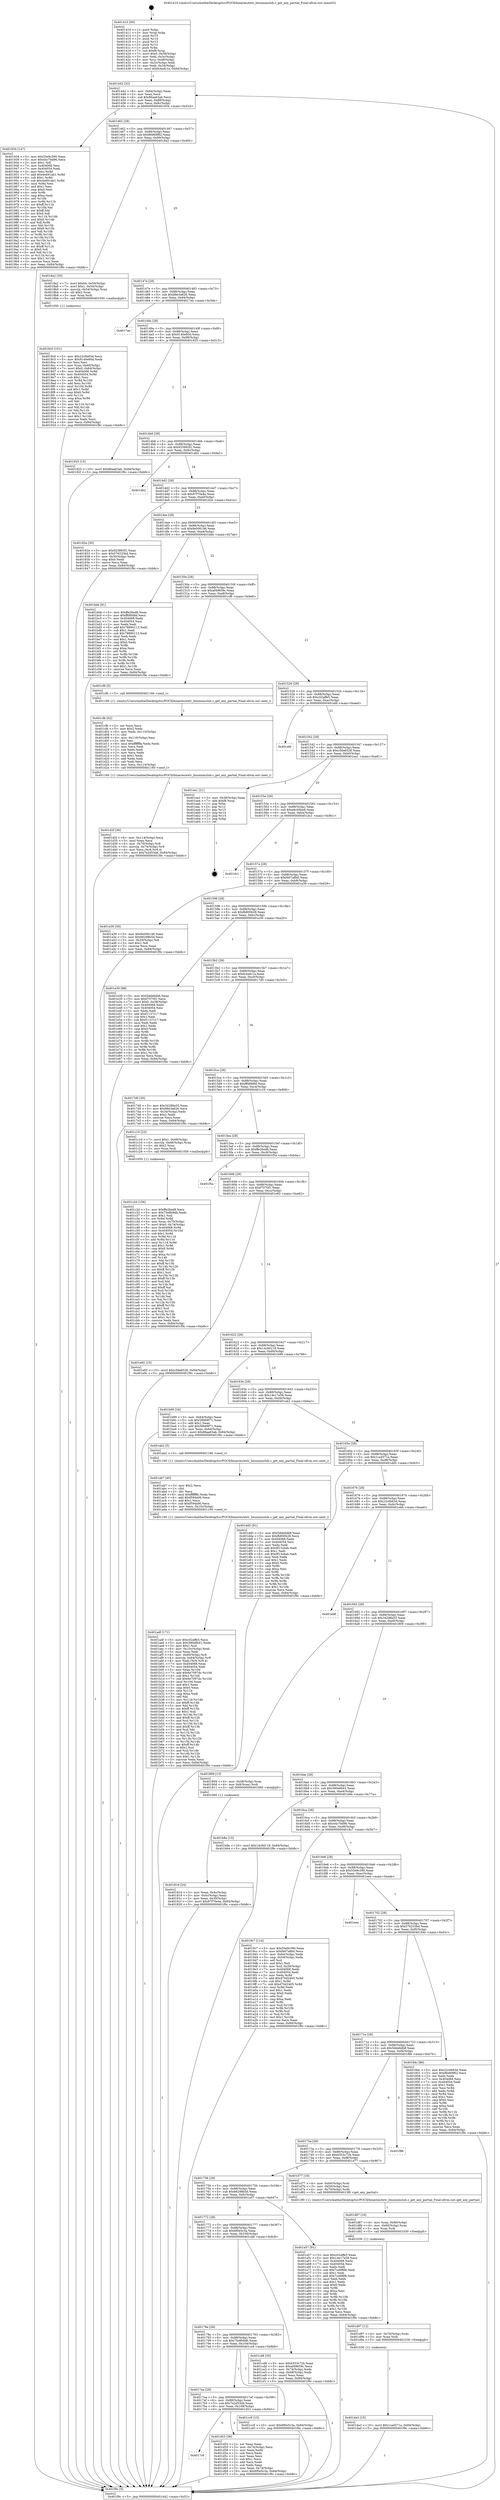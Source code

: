 digraph "0x401410" {
  label = "0x401410 (/mnt/c/Users/mathe/Desktop/tcc/POCII/binaries/extr_linuxmmslub.c_get_any_partial_Final-ollvm.out::main(0))"
  labelloc = "t"
  node[shape=record]

  Entry [label="",width=0.3,height=0.3,shape=circle,fillcolor=black,style=filled]
  "0x401442" [label="{
     0x401442 [32]\l
     | [instrs]\l
     &nbsp;&nbsp;0x401442 \<+6\>: mov -0x84(%rbp),%eax\l
     &nbsp;&nbsp;0x401448 \<+2\>: mov %eax,%ecx\l
     &nbsp;&nbsp;0x40144a \<+6\>: sub $0x86aa63ab,%ecx\l
     &nbsp;&nbsp;0x401450 \<+6\>: mov %eax,-0x88(%rbp)\l
     &nbsp;&nbsp;0x401456 \<+6\>: mov %ecx,-0x8c(%rbp)\l
     &nbsp;&nbsp;0x40145c \<+6\>: je 0000000000401934 \<main+0x524\>\l
  }"]
  "0x401934" [label="{
     0x401934 [147]\l
     | [instrs]\l
     &nbsp;&nbsp;0x401934 \<+5\>: mov $0x55e9c390,%eax\l
     &nbsp;&nbsp;0x401939 \<+5\>: mov $0x44c7bd96,%ecx\l
     &nbsp;&nbsp;0x40193e \<+2\>: mov $0x1,%dl\l
     &nbsp;&nbsp;0x401940 \<+7\>: mov 0x404068,%esi\l
     &nbsp;&nbsp;0x401947 \<+7\>: mov 0x404054,%edi\l
     &nbsp;&nbsp;0x40194e \<+3\>: mov %esi,%r8d\l
     &nbsp;&nbsp;0x401951 \<+7\>: add $0x4e691ab1,%r8d\l
     &nbsp;&nbsp;0x401958 \<+4\>: sub $0x1,%r8d\l
     &nbsp;&nbsp;0x40195c \<+7\>: sub $0x4e691ab1,%r8d\l
     &nbsp;&nbsp;0x401963 \<+4\>: imul %r8d,%esi\l
     &nbsp;&nbsp;0x401967 \<+3\>: and $0x1,%esi\l
     &nbsp;&nbsp;0x40196a \<+3\>: cmp $0x0,%esi\l
     &nbsp;&nbsp;0x40196d \<+4\>: sete %r9b\l
     &nbsp;&nbsp;0x401971 \<+3\>: cmp $0xa,%edi\l
     &nbsp;&nbsp;0x401974 \<+4\>: setl %r10b\l
     &nbsp;&nbsp;0x401978 \<+3\>: mov %r9b,%r11b\l
     &nbsp;&nbsp;0x40197b \<+4\>: xor $0xff,%r11b\l
     &nbsp;&nbsp;0x40197f \<+3\>: mov %r10b,%bl\l
     &nbsp;&nbsp;0x401982 \<+3\>: xor $0xff,%bl\l
     &nbsp;&nbsp;0x401985 \<+3\>: xor $0x0,%dl\l
     &nbsp;&nbsp;0x401988 \<+3\>: mov %r11b,%r14b\l
     &nbsp;&nbsp;0x40198b \<+4\>: and $0x0,%r14b\l
     &nbsp;&nbsp;0x40198f \<+3\>: and %dl,%r9b\l
     &nbsp;&nbsp;0x401992 \<+3\>: mov %bl,%r15b\l
     &nbsp;&nbsp;0x401995 \<+4\>: and $0x0,%r15b\l
     &nbsp;&nbsp;0x401999 \<+3\>: and %dl,%r10b\l
     &nbsp;&nbsp;0x40199c \<+3\>: or %r9b,%r14b\l
     &nbsp;&nbsp;0x40199f \<+3\>: or %r10b,%r15b\l
     &nbsp;&nbsp;0x4019a2 \<+3\>: xor %r15b,%r14b\l
     &nbsp;&nbsp;0x4019a5 \<+3\>: or %bl,%r11b\l
     &nbsp;&nbsp;0x4019a8 \<+4\>: xor $0xff,%r11b\l
     &nbsp;&nbsp;0x4019ac \<+3\>: or $0x0,%dl\l
     &nbsp;&nbsp;0x4019af \<+3\>: and %dl,%r11b\l
     &nbsp;&nbsp;0x4019b2 \<+3\>: or %r11b,%r14b\l
     &nbsp;&nbsp;0x4019b5 \<+4\>: test $0x1,%r14b\l
     &nbsp;&nbsp;0x4019b9 \<+3\>: cmovne %ecx,%eax\l
     &nbsp;&nbsp;0x4019bc \<+6\>: mov %eax,-0x84(%rbp)\l
     &nbsp;&nbsp;0x4019c2 \<+5\>: jmp 0000000000401f9c \<main+0xb8c\>\l
  }"]
  "0x401462" [label="{
     0x401462 [28]\l
     | [instrs]\l
     &nbsp;&nbsp;0x401462 \<+5\>: jmp 0000000000401467 \<main+0x57\>\l
     &nbsp;&nbsp;0x401467 \<+6\>: mov -0x88(%rbp),%eax\l
     &nbsp;&nbsp;0x40146d \<+5\>: sub $0x86d69f62,%eax\l
     &nbsp;&nbsp;0x401472 \<+6\>: mov %eax,-0x90(%rbp)\l
     &nbsp;&nbsp;0x401478 \<+6\>: je 00000000004018a2 \<main+0x492\>\l
  }"]
  Exit [label="",width=0.3,height=0.3,shape=circle,fillcolor=black,style=filled,peripheries=2]
  "0x4018a2" [label="{
     0x4018a2 [30]\l
     | [instrs]\l
     &nbsp;&nbsp;0x4018a2 \<+7\>: movl $0x64,-0x50(%rbp)\l
     &nbsp;&nbsp;0x4018a9 \<+7\>: movl $0x1,-0x54(%rbp)\l
     &nbsp;&nbsp;0x4018b0 \<+4\>: movslq -0x54(%rbp),%rax\l
     &nbsp;&nbsp;0x4018b4 \<+4\>: shl $0x2,%rax\l
     &nbsp;&nbsp;0x4018b8 \<+3\>: mov %rax,%rdi\l
     &nbsp;&nbsp;0x4018bb \<+5\>: call 0000000000401050 \<malloc@plt\>\l
     | [calls]\l
     &nbsp;&nbsp;0x401050 \{1\} (unknown)\l
  }"]
  "0x40147e" [label="{
     0x40147e [28]\l
     | [instrs]\l
     &nbsp;&nbsp;0x40147e \<+5\>: jmp 0000000000401483 \<main+0x73\>\l
     &nbsp;&nbsp;0x401483 \<+6\>: mov -0x88(%rbp),%eax\l
     &nbsp;&nbsp;0x401489 \<+5\>: sub $0x88e3a626,%eax\l
     &nbsp;&nbsp;0x40148e \<+6\>: mov %eax,-0x94(%rbp)\l
     &nbsp;&nbsp;0x401494 \<+6\>: je 00000000004017ee \<main+0x3de\>\l
  }"]
  "0x401da3" [label="{
     0x401da3 [15]\l
     | [instrs]\l
     &nbsp;&nbsp;0x401da3 \<+10\>: movl $0x1ca4571a,-0x84(%rbp)\l
     &nbsp;&nbsp;0x401dad \<+5\>: jmp 0000000000401f9c \<main+0xb8c\>\l
  }"]
  "0x4017ee" [label="{
     0x4017ee\l
  }", style=dashed]
  "0x40149a" [label="{
     0x40149a [28]\l
     | [instrs]\l
     &nbsp;&nbsp;0x40149a \<+5\>: jmp 000000000040149f \<main+0x8f\>\l
     &nbsp;&nbsp;0x40149f \<+6\>: mov -0x88(%rbp),%eax\l
     &nbsp;&nbsp;0x4014a5 \<+5\>: sub $0x9140e60d,%eax\l
     &nbsp;&nbsp;0x4014aa \<+6\>: mov %eax,-0x98(%rbp)\l
     &nbsp;&nbsp;0x4014b0 \<+6\>: je 0000000000401925 \<main+0x515\>\l
  }"]
  "0x401d97" [label="{
     0x401d97 [12]\l
     | [instrs]\l
     &nbsp;&nbsp;0x401d97 \<+4\>: mov -0x70(%rbp),%rax\l
     &nbsp;&nbsp;0x401d9b \<+3\>: mov %rax,%rdi\l
     &nbsp;&nbsp;0x401d9e \<+5\>: call 0000000000401030 \<free@plt\>\l
     | [calls]\l
     &nbsp;&nbsp;0x401030 \{1\} (unknown)\l
  }"]
  "0x401925" [label="{
     0x401925 [15]\l
     | [instrs]\l
     &nbsp;&nbsp;0x401925 \<+10\>: movl $0x86aa63ab,-0x84(%rbp)\l
     &nbsp;&nbsp;0x40192f \<+5\>: jmp 0000000000401f9c \<main+0xb8c\>\l
  }"]
  "0x4014b6" [label="{
     0x4014b6 [28]\l
     | [instrs]\l
     &nbsp;&nbsp;0x4014b6 \<+5\>: jmp 00000000004014bb \<main+0xab\>\l
     &nbsp;&nbsp;0x4014bb \<+6\>: mov -0x88(%rbp),%eax\l
     &nbsp;&nbsp;0x4014c1 \<+5\>: sub $0x925893f1,%eax\l
     &nbsp;&nbsp;0x4014c6 \<+6\>: mov %eax,-0x9c(%rbp)\l
     &nbsp;&nbsp;0x4014cc \<+6\>: je 0000000000401db2 \<main+0x9a2\>\l
  }"]
  "0x401d87" [label="{
     0x401d87 [16]\l
     | [instrs]\l
     &nbsp;&nbsp;0x401d87 \<+4\>: mov %rax,-0x80(%rbp)\l
     &nbsp;&nbsp;0x401d8b \<+4\>: mov -0x60(%rbp),%rax\l
     &nbsp;&nbsp;0x401d8f \<+3\>: mov %rax,%rdi\l
     &nbsp;&nbsp;0x401d92 \<+5\>: call 0000000000401030 \<free@plt\>\l
     | [calls]\l
     &nbsp;&nbsp;0x401030 \{1\} (unknown)\l
  }"]
  "0x401db2" [label="{
     0x401db2\l
  }", style=dashed]
  "0x4014d2" [label="{
     0x4014d2 [28]\l
     | [instrs]\l
     &nbsp;&nbsp;0x4014d2 \<+5\>: jmp 00000000004014d7 \<main+0xc7\>\l
     &nbsp;&nbsp;0x4014d7 \<+6\>: mov -0x88(%rbp),%eax\l
     &nbsp;&nbsp;0x4014dd \<+5\>: sub $0x97f70e4a,%eax\l
     &nbsp;&nbsp;0x4014e2 \<+6\>: mov %eax,-0xa0(%rbp)\l
     &nbsp;&nbsp;0x4014e8 \<+6\>: je 000000000040182e \<main+0x41e\>\l
  }"]
  "0x4017c6" [label="{
     0x4017c6\l
  }", style=dashed]
  "0x40182e" [label="{
     0x40182e [30]\l
     | [instrs]\l
     &nbsp;&nbsp;0x40182e \<+5\>: mov $0x925893f1,%eax\l
     &nbsp;&nbsp;0x401833 \<+5\>: mov $0x576233bd,%ecx\l
     &nbsp;&nbsp;0x401838 \<+3\>: mov -0x30(%rbp),%edx\l
     &nbsp;&nbsp;0x40183b \<+3\>: cmp $0x0,%edx\l
     &nbsp;&nbsp;0x40183e \<+3\>: cmove %ecx,%eax\l
     &nbsp;&nbsp;0x401841 \<+6\>: mov %eax,-0x84(%rbp)\l
     &nbsp;&nbsp;0x401847 \<+5\>: jmp 0000000000401f9c \<main+0xb8c\>\l
  }"]
  "0x4014ee" [label="{
     0x4014ee [28]\l
     | [instrs]\l
     &nbsp;&nbsp;0x4014ee \<+5\>: jmp 00000000004014f3 \<main+0xe3\>\l
     &nbsp;&nbsp;0x4014f3 \<+6\>: mov -0x88(%rbp),%eax\l
     &nbsp;&nbsp;0x4014f9 \<+5\>: sub $0x9e006146,%eax\l
     &nbsp;&nbsp;0x4014fe \<+6\>: mov %eax,-0xa4(%rbp)\l
     &nbsp;&nbsp;0x401504 \<+6\>: je 0000000000401bbb \<main+0x7ab\>\l
  }"]
  "0x401d53" [label="{
     0x401d53 [36]\l
     | [instrs]\l
     &nbsp;&nbsp;0x401d53 \<+2\>: xor %eax,%eax\l
     &nbsp;&nbsp;0x401d55 \<+3\>: mov -0x74(%rbp),%ecx\l
     &nbsp;&nbsp;0x401d58 \<+2\>: mov %eax,%edx\l
     &nbsp;&nbsp;0x401d5a \<+2\>: sub %ecx,%edx\l
     &nbsp;&nbsp;0x401d5c \<+2\>: mov %eax,%ecx\l
     &nbsp;&nbsp;0x401d5e \<+3\>: sub $0x1,%ecx\l
     &nbsp;&nbsp;0x401d61 \<+2\>: add %ecx,%edx\l
     &nbsp;&nbsp;0x401d63 \<+2\>: sub %edx,%eax\l
     &nbsp;&nbsp;0x401d65 \<+3\>: mov %eax,-0x74(%rbp)\l
     &nbsp;&nbsp;0x401d68 \<+10\>: movl $0x6f0e5c3a,-0x84(%rbp)\l
     &nbsp;&nbsp;0x401d72 \<+5\>: jmp 0000000000401f9c \<main+0xb8c\>\l
  }"]
  "0x401bbb" [label="{
     0x401bbb [91]\l
     | [instrs]\l
     &nbsp;&nbsp;0x401bbb \<+5\>: mov $0xffe26ed8,%eax\l
     &nbsp;&nbsp;0x401bc0 \<+5\>: mov $0xff06fd8d,%ecx\l
     &nbsp;&nbsp;0x401bc5 \<+7\>: mov 0x404068,%edx\l
     &nbsp;&nbsp;0x401bcc \<+7\>: mov 0x404054,%esi\l
     &nbsp;&nbsp;0x401bd3 \<+2\>: mov %edx,%edi\l
     &nbsp;&nbsp;0x401bd5 \<+6\>: add $0x78890113,%edi\l
     &nbsp;&nbsp;0x401bdb \<+3\>: sub $0x1,%edi\l
     &nbsp;&nbsp;0x401bde \<+6\>: sub $0x78890113,%edi\l
     &nbsp;&nbsp;0x401be4 \<+3\>: imul %edi,%edx\l
     &nbsp;&nbsp;0x401be7 \<+3\>: and $0x1,%edx\l
     &nbsp;&nbsp;0x401bea \<+3\>: cmp $0x0,%edx\l
     &nbsp;&nbsp;0x401bed \<+4\>: sete %r8b\l
     &nbsp;&nbsp;0x401bf1 \<+3\>: cmp $0xa,%esi\l
     &nbsp;&nbsp;0x401bf4 \<+4\>: setl %r9b\l
     &nbsp;&nbsp;0x401bf8 \<+3\>: mov %r8b,%r10b\l
     &nbsp;&nbsp;0x401bfb \<+3\>: and %r9b,%r10b\l
     &nbsp;&nbsp;0x401bfe \<+3\>: xor %r9b,%r8b\l
     &nbsp;&nbsp;0x401c01 \<+3\>: or %r8b,%r10b\l
     &nbsp;&nbsp;0x401c04 \<+4\>: test $0x1,%r10b\l
     &nbsp;&nbsp;0x401c08 \<+3\>: cmovne %ecx,%eax\l
     &nbsp;&nbsp;0x401c0b \<+6\>: mov %eax,-0x84(%rbp)\l
     &nbsp;&nbsp;0x401c11 \<+5\>: jmp 0000000000401f9c \<main+0xb8c\>\l
  }"]
  "0x40150a" [label="{
     0x40150a [28]\l
     | [instrs]\l
     &nbsp;&nbsp;0x40150a \<+5\>: jmp 000000000040150f \<main+0xff\>\l
     &nbsp;&nbsp;0x40150f \<+6\>: mov -0x88(%rbp),%eax\l
     &nbsp;&nbsp;0x401515 \<+5\>: sub $0xaf49659c,%eax\l
     &nbsp;&nbsp;0x40151a \<+6\>: mov %eax,-0xa8(%rbp)\l
     &nbsp;&nbsp;0x401520 \<+6\>: je 0000000000401cf6 \<main+0x8e6\>\l
  }"]
  "0x401d2f" [label="{
     0x401d2f [36]\l
     | [instrs]\l
     &nbsp;&nbsp;0x401d2f \<+6\>: mov -0x114(%rbp),%ecx\l
     &nbsp;&nbsp;0x401d35 \<+3\>: imul %eax,%ecx\l
     &nbsp;&nbsp;0x401d38 \<+4\>: mov -0x70(%rbp),%r8\l
     &nbsp;&nbsp;0x401d3c \<+4\>: movslq -0x74(%rbp),%r9\l
     &nbsp;&nbsp;0x401d40 \<+4\>: mov %ecx,(%r8,%r9,4)\l
     &nbsp;&nbsp;0x401d44 \<+10\>: movl $0x7e2d53dd,-0x84(%rbp)\l
     &nbsp;&nbsp;0x401d4e \<+5\>: jmp 0000000000401f9c \<main+0xb8c\>\l
  }"]
  "0x401cf6" [label="{
     0x401cf6 [5]\l
     | [instrs]\l
     &nbsp;&nbsp;0x401cf6 \<+5\>: call 0000000000401160 \<next_i\>\l
     | [calls]\l
     &nbsp;&nbsp;0x401160 \{1\} (/mnt/c/Users/mathe/Desktop/tcc/POCII/binaries/extr_linuxmmslub.c_get_any_partial_Final-ollvm.out::next_i)\l
  }"]
  "0x401526" [label="{
     0x401526 [28]\l
     | [instrs]\l
     &nbsp;&nbsp;0x401526 \<+5\>: jmp 000000000040152b \<main+0x11b\>\l
     &nbsp;&nbsp;0x40152b \<+6\>: mov -0x88(%rbp),%eax\l
     &nbsp;&nbsp;0x401531 \<+5\>: sub $0xc02affe5,%eax\l
     &nbsp;&nbsp;0x401536 \<+6\>: mov %eax,-0xac(%rbp)\l
     &nbsp;&nbsp;0x40153c \<+6\>: je 0000000000401efd \<main+0xaed\>\l
  }"]
  "0x401cfb" [label="{
     0x401cfb [52]\l
     | [instrs]\l
     &nbsp;&nbsp;0x401cfb \<+2\>: xor %ecx,%ecx\l
     &nbsp;&nbsp;0x401cfd \<+5\>: mov $0x2,%edx\l
     &nbsp;&nbsp;0x401d02 \<+6\>: mov %edx,-0x110(%rbp)\l
     &nbsp;&nbsp;0x401d08 \<+1\>: cltd\l
     &nbsp;&nbsp;0x401d09 \<+6\>: mov -0x110(%rbp),%esi\l
     &nbsp;&nbsp;0x401d0f \<+2\>: idiv %esi\l
     &nbsp;&nbsp;0x401d11 \<+6\>: imul $0xfffffffe,%edx,%edx\l
     &nbsp;&nbsp;0x401d17 \<+2\>: mov %ecx,%edi\l
     &nbsp;&nbsp;0x401d19 \<+2\>: sub %edx,%edi\l
     &nbsp;&nbsp;0x401d1b \<+2\>: mov %ecx,%edx\l
     &nbsp;&nbsp;0x401d1d \<+3\>: sub $0x1,%edx\l
     &nbsp;&nbsp;0x401d20 \<+2\>: add %edx,%edi\l
     &nbsp;&nbsp;0x401d22 \<+2\>: sub %edi,%ecx\l
     &nbsp;&nbsp;0x401d24 \<+6\>: mov %ecx,-0x114(%rbp)\l
     &nbsp;&nbsp;0x401d2a \<+5\>: call 0000000000401160 \<next_i\>\l
     | [calls]\l
     &nbsp;&nbsp;0x401160 \{1\} (/mnt/c/Users/mathe/Desktop/tcc/POCII/binaries/extr_linuxmmslub.c_get_any_partial_Final-ollvm.out::next_i)\l
  }"]
  "0x401efd" [label="{
     0x401efd\l
  }", style=dashed]
  "0x401542" [label="{
     0x401542 [28]\l
     | [instrs]\l
     &nbsp;&nbsp;0x401542 \<+5\>: jmp 0000000000401547 \<main+0x137\>\l
     &nbsp;&nbsp;0x401547 \<+6\>: mov -0x88(%rbp),%eax\l
     &nbsp;&nbsp;0x40154d \<+5\>: sub $0xc58a6528,%eax\l
     &nbsp;&nbsp;0x401552 \<+6\>: mov %eax,-0xb0(%rbp)\l
     &nbsp;&nbsp;0x401558 \<+6\>: je 0000000000401ea1 \<main+0xa91\>\l
  }"]
  "0x4017aa" [label="{
     0x4017aa [28]\l
     | [instrs]\l
     &nbsp;&nbsp;0x4017aa \<+5\>: jmp 00000000004017af \<main+0x39f\>\l
     &nbsp;&nbsp;0x4017af \<+6\>: mov -0x88(%rbp),%eax\l
     &nbsp;&nbsp;0x4017b5 \<+5\>: sub $0x7e2d53dd,%eax\l
     &nbsp;&nbsp;0x4017ba \<+6\>: mov %eax,-0x108(%rbp)\l
     &nbsp;&nbsp;0x4017c0 \<+6\>: je 0000000000401d53 \<main+0x943\>\l
  }"]
  "0x401ea1" [label="{
     0x401ea1 [21]\l
     | [instrs]\l
     &nbsp;&nbsp;0x401ea1 \<+3\>: mov -0x38(%rbp),%eax\l
     &nbsp;&nbsp;0x401ea4 \<+7\>: add $0xf8,%rsp\l
     &nbsp;&nbsp;0x401eab \<+1\>: pop %rbx\l
     &nbsp;&nbsp;0x401eac \<+2\>: pop %r12\l
     &nbsp;&nbsp;0x401eae \<+2\>: pop %r13\l
     &nbsp;&nbsp;0x401eb0 \<+2\>: pop %r14\l
     &nbsp;&nbsp;0x401eb2 \<+2\>: pop %r15\l
     &nbsp;&nbsp;0x401eb4 \<+1\>: pop %rbp\l
     &nbsp;&nbsp;0x401eb5 \<+1\>: ret\l
  }"]
  "0x40155e" [label="{
     0x40155e [28]\l
     | [instrs]\l
     &nbsp;&nbsp;0x40155e \<+5\>: jmp 0000000000401563 \<main+0x153\>\l
     &nbsp;&nbsp;0x401563 \<+6\>: mov -0x88(%rbp),%eax\l
     &nbsp;&nbsp;0x401569 \<+5\>: sub $0xe6c00be8,%eax\l
     &nbsp;&nbsp;0x40156e \<+6\>: mov %eax,-0xb4(%rbp)\l
     &nbsp;&nbsp;0x401574 \<+6\>: je 0000000000401dc1 \<main+0x9b1\>\l
  }"]
  "0x401cc9" [label="{
     0x401cc9 [15]\l
     | [instrs]\l
     &nbsp;&nbsp;0x401cc9 \<+10\>: movl $0x6f0e5c3a,-0x84(%rbp)\l
     &nbsp;&nbsp;0x401cd3 \<+5\>: jmp 0000000000401f9c \<main+0xb8c\>\l
  }"]
  "0x401dc1" [label="{
     0x401dc1\l
  }", style=dashed]
  "0x40157a" [label="{
     0x40157a [28]\l
     | [instrs]\l
     &nbsp;&nbsp;0x40157a \<+5\>: jmp 000000000040157f \<main+0x16f\>\l
     &nbsp;&nbsp;0x40157f \<+6\>: mov -0x88(%rbp),%eax\l
     &nbsp;&nbsp;0x401585 \<+5\>: sub $0xf467a8b0,%eax\l
     &nbsp;&nbsp;0x40158a \<+6\>: mov %eax,-0xb8(%rbp)\l
     &nbsp;&nbsp;0x401590 \<+6\>: je 0000000000401a39 \<main+0x629\>\l
  }"]
  "0x40178e" [label="{
     0x40178e [28]\l
     | [instrs]\l
     &nbsp;&nbsp;0x40178e \<+5\>: jmp 0000000000401793 \<main+0x383\>\l
     &nbsp;&nbsp;0x401793 \<+6\>: mov -0x88(%rbp),%eax\l
     &nbsp;&nbsp;0x401799 \<+5\>: sub $0x75e8b9db,%eax\l
     &nbsp;&nbsp;0x40179e \<+6\>: mov %eax,-0x104(%rbp)\l
     &nbsp;&nbsp;0x4017a4 \<+6\>: je 0000000000401cc9 \<main+0x8b9\>\l
  }"]
  "0x401a39" [label="{
     0x401a39 [30]\l
     | [instrs]\l
     &nbsp;&nbsp;0x401a39 \<+5\>: mov $0x9e006146,%eax\l
     &nbsp;&nbsp;0x401a3e \<+5\>: mov $0x66298b5d,%ecx\l
     &nbsp;&nbsp;0x401a43 \<+3\>: mov -0x29(%rbp),%dl\l
     &nbsp;&nbsp;0x401a46 \<+3\>: test $0x1,%dl\l
     &nbsp;&nbsp;0x401a49 \<+3\>: cmovne %ecx,%eax\l
     &nbsp;&nbsp;0x401a4c \<+6\>: mov %eax,-0x84(%rbp)\l
     &nbsp;&nbsp;0x401a52 \<+5\>: jmp 0000000000401f9c \<main+0xb8c\>\l
  }"]
  "0x401596" [label="{
     0x401596 [28]\l
     | [instrs]\l
     &nbsp;&nbsp;0x401596 \<+5\>: jmp 000000000040159b \<main+0x18b\>\l
     &nbsp;&nbsp;0x40159b \<+6\>: mov -0x88(%rbp),%eax\l
     &nbsp;&nbsp;0x4015a1 \<+5\>: sub $0xfb800b28,%eax\l
     &nbsp;&nbsp;0x4015a6 \<+6\>: mov %eax,-0xbc(%rbp)\l
     &nbsp;&nbsp;0x4015ac \<+6\>: je 0000000000401e30 \<main+0xa20\>\l
  }"]
  "0x401cd8" [label="{
     0x401cd8 [30]\l
     | [instrs]\l
     &nbsp;&nbsp;0x401cd8 \<+5\>: mov $0x6353c72b,%eax\l
     &nbsp;&nbsp;0x401cdd \<+5\>: mov $0xaf49659c,%ecx\l
     &nbsp;&nbsp;0x401ce2 \<+3\>: mov -0x74(%rbp),%edx\l
     &nbsp;&nbsp;0x401ce5 \<+3\>: cmp -0x68(%rbp),%edx\l
     &nbsp;&nbsp;0x401ce8 \<+3\>: cmovl %ecx,%eax\l
     &nbsp;&nbsp;0x401ceb \<+6\>: mov %eax,-0x84(%rbp)\l
     &nbsp;&nbsp;0x401cf1 \<+5\>: jmp 0000000000401f9c \<main+0xb8c\>\l
  }"]
  "0x401e30" [label="{
     0x401e30 [98]\l
     | [instrs]\l
     &nbsp;&nbsp;0x401e30 \<+5\>: mov $0x5dde6db8,%eax\l
     &nbsp;&nbsp;0x401e35 \<+5\>: mov $0xf7070f1,%ecx\l
     &nbsp;&nbsp;0x401e3a \<+7\>: movl $0x0,-0x38(%rbp)\l
     &nbsp;&nbsp;0x401e41 \<+7\>: mov 0x404068,%edx\l
     &nbsp;&nbsp;0x401e48 \<+7\>: mov 0x404054,%esi\l
     &nbsp;&nbsp;0x401e4f \<+2\>: mov %edx,%edi\l
     &nbsp;&nbsp;0x401e51 \<+6\>: add $0xf1137c17,%edi\l
     &nbsp;&nbsp;0x401e57 \<+3\>: sub $0x1,%edi\l
     &nbsp;&nbsp;0x401e5a \<+6\>: sub $0xf1137c17,%edi\l
     &nbsp;&nbsp;0x401e60 \<+3\>: imul %edi,%edx\l
     &nbsp;&nbsp;0x401e63 \<+3\>: and $0x1,%edx\l
     &nbsp;&nbsp;0x401e66 \<+3\>: cmp $0x0,%edx\l
     &nbsp;&nbsp;0x401e69 \<+4\>: sete %r8b\l
     &nbsp;&nbsp;0x401e6d \<+3\>: cmp $0xa,%esi\l
     &nbsp;&nbsp;0x401e70 \<+4\>: setl %r9b\l
     &nbsp;&nbsp;0x401e74 \<+3\>: mov %r8b,%r10b\l
     &nbsp;&nbsp;0x401e77 \<+3\>: and %r9b,%r10b\l
     &nbsp;&nbsp;0x401e7a \<+3\>: xor %r9b,%r8b\l
     &nbsp;&nbsp;0x401e7d \<+3\>: or %r8b,%r10b\l
     &nbsp;&nbsp;0x401e80 \<+4\>: test $0x1,%r10b\l
     &nbsp;&nbsp;0x401e84 \<+3\>: cmovne %ecx,%eax\l
     &nbsp;&nbsp;0x401e87 \<+6\>: mov %eax,-0x84(%rbp)\l
     &nbsp;&nbsp;0x401e8d \<+5\>: jmp 0000000000401f9c \<main+0xb8c\>\l
  }"]
  "0x4015b2" [label="{
     0x4015b2 [28]\l
     | [instrs]\l
     &nbsp;&nbsp;0x4015b2 \<+5\>: jmp 00000000004015b7 \<main+0x1a7\>\l
     &nbsp;&nbsp;0x4015b7 \<+6\>: mov -0x88(%rbp),%eax\l
     &nbsp;&nbsp;0x4015bd \<+5\>: sub $0xfc4adc1a,%eax\l
     &nbsp;&nbsp;0x4015c2 \<+6\>: mov %eax,-0xc0(%rbp)\l
     &nbsp;&nbsp;0x4015c8 \<+6\>: je 00000000004017d0 \<main+0x3c0\>\l
  }"]
  "0x401c2d" [label="{
     0x401c2d [156]\l
     | [instrs]\l
     &nbsp;&nbsp;0x401c2d \<+5\>: mov $0xffe26ed8,%ecx\l
     &nbsp;&nbsp;0x401c32 \<+5\>: mov $0x75e8b9db,%edx\l
     &nbsp;&nbsp;0x401c37 \<+3\>: mov $0x1,%sil\l
     &nbsp;&nbsp;0x401c3a \<+3\>: xor %r8d,%r8d\l
     &nbsp;&nbsp;0x401c3d \<+4\>: mov %rax,-0x70(%rbp)\l
     &nbsp;&nbsp;0x401c41 \<+7\>: movl $0x0,-0x74(%rbp)\l
     &nbsp;&nbsp;0x401c48 \<+8\>: mov 0x404068,%r9d\l
     &nbsp;&nbsp;0x401c50 \<+8\>: mov 0x404054,%r10d\l
     &nbsp;&nbsp;0x401c58 \<+4\>: sub $0x1,%r8d\l
     &nbsp;&nbsp;0x401c5c \<+3\>: mov %r9d,%r11d\l
     &nbsp;&nbsp;0x401c5f \<+3\>: add %r8d,%r11d\l
     &nbsp;&nbsp;0x401c62 \<+4\>: imul %r11d,%r9d\l
     &nbsp;&nbsp;0x401c66 \<+4\>: and $0x1,%r9d\l
     &nbsp;&nbsp;0x401c6a \<+4\>: cmp $0x0,%r9d\l
     &nbsp;&nbsp;0x401c6e \<+3\>: sete %bl\l
     &nbsp;&nbsp;0x401c71 \<+4\>: cmp $0xa,%r10d\l
     &nbsp;&nbsp;0x401c75 \<+4\>: setl %r14b\l
     &nbsp;&nbsp;0x401c79 \<+3\>: mov %bl,%r15b\l
     &nbsp;&nbsp;0x401c7c \<+4\>: xor $0xff,%r15b\l
     &nbsp;&nbsp;0x401c80 \<+3\>: mov %r14b,%r12b\l
     &nbsp;&nbsp;0x401c83 \<+4\>: xor $0xff,%r12b\l
     &nbsp;&nbsp;0x401c87 \<+4\>: xor $0x1,%sil\l
     &nbsp;&nbsp;0x401c8b \<+3\>: mov %r15b,%r13b\l
     &nbsp;&nbsp;0x401c8e \<+4\>: and $0xff,%r13b\l
     &nbsp;&nbsp;0x401c92 \<+3\>: and %sil,%bl\l
     &nbsp;&nbsp;0x401c95 \<+3\>: mov %r12b,%al\l
     &nbsp;&nbsp;0x401c98 \<+2\>: and $0xff,%al\l
     &nbsp;&nbsp;0x401c9a \<+3\>: and %sil,%r14b\l
     &nbsp;&nbsp;0x401c9d \<+3\>: or %bl,%r13b\l
     &nbsp;&nbsp;0x401ca0 \<+3\>: or %r14b,%al\l
     &nbsp;&nbsp;0x401ca3 \<+3\>: xor %al,%r13b\l
     &nbsp;&nbsp;0x401ca6 \<+3\>: or %r12b,%r15b\l
     &nbsp;&nbsp;0x401ca9 \<+4\>: xor $0xff,%r15b\l
     &nbsp;&nbsp;0x401cad \<+4\>: or $0x1,%sil\l
     &nbsp;&nbsp;0x401cb1 \<+3\>: and %sil,%r15b\l
     &nbsp;&nbsp;0x401cb4 \<+3\>: or %r15b,%r13b\l
     &nbsp;&nbsp;0x401cb7 \<+4\>: test $0x1,%r13b\l
     &nbsp;&nbsp;0x401cbb \<+3\>: cmovne %edx,%ecx\l
     &nbsp;&nbsp;0x401cbe \<+6\>: mov %ecx,-0x84(%rbp)\l
     &nbsp;&nbsp;0x401cc4 \<+5\>: jmp 0000000000401f9c \<main+0xb8c\>\l
  }"]
  "0x4017d0" [label="{
     0x4017d0 [30]\l
     | [instrs]\l
     &nbsp;&nbsp;0x4017d0 \<+5\>: mov $0x34288a55,%eax\l
     &nbsp;&nbsp;0x4017d5 \<+5\>: mov $0x88e3a626,%ecx\l
     &nbsp;&nbsp;0x4017da \<+3\>: mov -0x34(%rbp),%edx\l
     &nbsp;&nbsp;0x4017dd \<+3\>: cmp $0x2,%edx\l
     &nbsp;&nbsp;0x4017e0 \<+3\>: cmovne %ecx,%eax\l
     &nbsp;&nbsp;0x4017e3 \<+6\>: mov %eax,-0x84(%rbp)\l
     &nbsp;&nbsp;0x4017e9 \<+5\>: jmp 0000000000401f9c \<main+0xb8c\>\l
  }"]
  "0x4015ce" [label="{
     0x4015ce [28]\l
     | [instrs]\l
     &nbsp;&nbsp;0x4015ce \<+5\>: jmp 00000000004015d3 \<main+0x1c3\>\l
     &nbsp;&nbsp;0x4015d3 \<+6\>: mov -0x88(%rbp),%eax\l
     &nbsp;&nbsp;0x4015d9 \<+5\>: sub $0xff06fd8d,%eax\l
     &nbsp;&nbsp;0x4015de \<+6\>: mov %eax,-0xc4(%rbp)\l
     &nbsp;&nbsp;0x4015e4 \<+6\>: je 0000000000401c16 \<main+0x806\>\l
  }"]
  "0x401f9c" [label="{
     0x401f9c [5]\l
     | [instrs]\l
     &nbsp;&nbsp;0x401f9c \<+5\>: jmp 0000000000401442 \<main+0x32\>\l
  }"]
  "0x401410" [label="{
     0x401410 [50]\l
     | [instrs]\l
     &nbsp;&nbsp;0x401410 \<+1\>: push %rbp\l
     &nbsp;&nbsp;0x401411 \<+3\>: mov %rsp,%rbp\l
     &nbsp;&nbsp;0x401414 \<+2\>: push %r15\l
     &nbsp;&nbsp;0x401416 \<+2\>: push %r14\l
     &nbsp;&nbsp;0x401418 \<+2\>: push %r13\l
     &nbsp;&nbsp;0x40141a \<+2\>: push %r12\l
     &nbsp;&nbsp;0x40141c \<+1\>: push %rbx\l
     &nbsp;&nbsp;0x40141d \<+7\>: sub $0xf8,%rsp\l
     &nbsp;&nbsp;0x401424 \<+7\>: movl $0x0,-0x38(%rbp)\l
     &nbsp;&nbsp;0x40142b \<+3\>: mov %edi,-0x3c(%rbp)\l
     &nbsp;&nbsp;0x40142e \<+4\>: mov %rsi,-0x48(%rbp)\l
     &nbsp;&nbsp;0x401432 \<+3\>: mov -0x3c(%rbp),%edi\l
     &nbsp;&nbsp;0x401435 \<+3\>: mov %edi,-0x34(%rbp)\l
     &nbsp;&nbsp;0x401438 \<+10\>: movl $0xfc4adc1a,-0x84(%rbp)\l
  }"]
  "0x401adf" [label="{
     0x401adf [171]\l
     | [instrs]\l
     &nbsp;&nbsp;0x401adf \<+5\>: mov $0xc02affe5,%ecx\l
     &nbsp;&nbsp;0x401ae4 \<+5\>: mov $0x390e8b41,%edx\l
     &nbsp;&nbsp;0x401ae9 \<+3\>: mov $0x1,%sil\l
     &nbsp;&nbsp;0x401aec \<+6\>: mov -0x10c(%rbp),%edi\l
     &nbsp;&nbsp;0x401af2 \<+3\>: imul %eax,%edi\l
     &nbsp;&nbsp;0x401af5 \<+4\>: mov -0x60(%rbp),%r8\l
     &nbsp;&nbsp;0x401af9 \<+4\>: movslq -0x64(%rbp),%r9\l
     &nbsp;&nbsp;0x401afd \<+4\>: mov %edi,(%r8,%r9,4)\l
     &nbsp;&nbsp;0x401b01 \<+7\>: mov 0x404068,%eax\l
     &nbsp;&nbsp;0x401b08 \<+7\>: mov 0x404054,%edi\l
     &nbsp;&nbsp;0x401b0f \<+3\>: mov %eax,%r10d\l
     &nbsp;&nbsp;0x401b12 \<+7\>: add $0x6e7097dc,%r10d\l
     &nbsp;&nbsp;0x401b19 \<+4\>: sub $0x1,%r10d\l
     &nbsp;&nbsp;0x401b1d \<+7\>: sub $0x6e7097dc,%r10d\l
     &nbsp;&nbsp;0x401b24 \<+4\>: imul %r10d,%eax\l
     &nbsp;&nbsp;0x401b28 \<+3\>: and $0x1,%eax\l
     &nbsp;&nbsp;0x401b2b \<+3\>: cmp $0x0,%eax\l
     &nbsp;&nbsp;0x401b2e \<+4\>: sete %r11b\l
     &nbsp;&nbsp;0x401b32 \<+3\>: cmp $0xa,%edi\l
     &nbsp;&nbsp;0x401b35 \<+3\>: setl %bl\l
     &nbsp;&nbsp;0x401b38 \<+3\>: mov %r11b,%r14b\l
     &nbsp;&nbsp;0x401b3b \<+4\>: xor $0xff,%r14b\l
     &nbsp;&nbsp;0x401b3f \<+3\>: mov %bl,%r15b\l
     &nbsp;&nbsp;0x401b42 \<+4\>: xor $0xff,%r15b\l
     &nbsp;&nbsp;0x401b46 \<+4\>: xor $0x1,%sil\l
     &nbsp;&nbsp;0x401b4a \<+3\>: mov %r14b,%r12b\l
     &nbsp;&nbsp;0x401b4d \<+4\>: and $0xff,%r12b\l
     &nbsp;&nbsp;0x401b51 \<+3\>: and %sil,%r11b\l
     &nbsp;&nbsp;0x401b54 \<+3\>: mov %r15b,%r13b\l
     &nbsp;&nbsp;0x401b57 \<+4\>: and $0xff,%r13b\l
     &nbsp;&nbsp;0x401b5b \<+3\>: and %sil,%bl\l
     &nbsp;&nbsp;0x401b5e \<+3\>: or %r11b,%r12b\l
     &nbsp;&nbsp;0x401b61 \<+3\>: or %bl,%r13b\l
     &nbsp;&nbsp;0x401b64 \<+3\>: xor %r13b,%r12b\l
     &nbsp;&nbsp;0x401b67 \<+3\>: or %r15b,%r14b\l
     &nbsp;&nbsp;0x401b6a \<+4\>: xor $0xff,%r14b\l
     &nbsp;&nbsp;0x401b6e \<+4\>: or $0x1,%sil\l
     &nbsp;&nbsp;0x401b72 \<+3\>: and %sil,%r14b\l
     &nbsp;&nbsp;0x401b75 \<+3\>: or %r14b,%r12b\l
     &nbsp;&nbsp;0x401b78 \<+4\>: test $0x1,%r12b\l
     &nbsp;&nbsp;0x401b7c \<+3\>: cmovne %edx,%ecx\l
     &nbsp;&nbsp;0x401b7f \<+6\>: mov %ecx,-0x84(%rbp)\l
     &nbsp;&nbsp;0x401b85 \<+5\>: jmp 0000000000401f9c \<main+0xb8c\>\l
  }"]
  "0x401c16" [label="{
     0x401c16 [23]\l
     | [instrs]\l
     &nbsp;&nbsp;0x401c16 \<+7\>: movl $0x1,-0x68(%rbp)\l
     &nbsp;&nbsp;0x401c1d \<+4\>: movslq -0x68(%rbp),%rax\l
     &nbsp;&nbsp;0x401c21 \<+4\>: shl $0x2,%rax\l
     &nbsp;&nbsp;0x401c25 \<+3\>: mov %rax,%rdi\l
     &nbsp;&nbsp;0x401c28 \<+5\>: call 0000000000401050 \<malloc@plt\>\l
     | [calls]\l
     &nbsp;&nbsp;0x401050 \{1\} (unknown)\l
  }"]
  "0x4015ea" [label="{
     0x4015ea [28]\l
     | [instrs]\l
     &nbsp;&nbsp;0x4015ea \<+5\>: jmp 00000000004015ef \<main+0x1df\>\l
     &nbsp;&nbsp;0x4015ef \<+6\>: mov -0x88(%rbp),%eax\l
     &nbsp;&nbsp;0x4015f5 \<+5\>: sub $0xffe26ed8,%eax\l
     &nbsp;&nbsp;0x4015fa \<+6\>: mov %eax,-0xc8(%rbp)\l
     &nbsp;&nbsp;0x401600 \<+6\>: je 0000000000401f5a \<main+0xb4a\>\l
  }"]
  "0x401ab7" [label="{
     0x401ab7 [40]\l
     | [instrs]\l
     &nbsp;&nbsp;0x401ab7 \<+5\>: mov $0x2,%ecx\l
     &nbsp;&nbsp;0x401abc \<+1\>: cltd\l
     &nbsp;&nbsp;0x401abd \<+2\>: idiv %ecx\l
     &nbsp;&nbsp;0x401abf \<+6\>: imul $0xfffffffe,%edx,%ecx\l
     &nbsp;&nbsp;0x401ac5 \<+6\>: add $0xf594a06,%ecx\l
     &nbsp;&nbsp;0x401acb \<+3\>: add $0x1,%ecx\l
     &nbsp;&nbsp;0x401ace \<+6\>: sub $0xf594a06,%ecx\l
     &nbsp;&nbsp;0x401ad4 \<+6\>: mov %ecx,-0x10c(%rbp)\l
     &nbsp;&nbsp;0x401ada \<+5\>: call 0000000000401160 \<next_i\>\l
     | [calls]\l
     &nbsp;&nbsp;0x401160 \{1\} (/mnt/c/Users/mathe/Desktop/tcc/POCII/binaries/extr_linuxmmslub.c_get_any_partial_Final-ollvm.out::next_i)\l
  }"]
  "0x401f5a" [label="{
     0x401f5a\l
  }", style=dashed]
  "0x401606" [label="{
     0x401606 [28]\l
     | [instrs]\l
     &nbsp;&nbsp;0x401606 \<+5\>: jmp 000000000040160b \<main+0x1fb\>\l
     &nbsp;&nbsp;0x40160b \<+6\>: mov -0x88(%rbp),%eax\l
     &nbsp;&nbsp;0x401611 \<+5\>: sub $0xf7070f1,%eax\l
     &nbsp;&nbsp;0x401616 \<+6\>: mov %eax,-0xcc(%rbp)\l
     &nbsp;&nbsp;0x40161c \<+6\>: je 0000000000401e92 \<main+0xa82\>\l
  }"]
  "0x401772" [label="{
     0x401772 [28]\l
     | [instrs]\l
     &nbsp;&nbsp;0x401772 \<+5\>: jmp 0000000000401777 \<main+0x367\>\l
     &nbsp;&nbsp;0x401777 \<+6\>: mov -0x88(%rbp),%eax\l
     &nbsp;&nbsp;0x40177d \<+5\>: sub $0x6f0e5c3a,%eax\l
     &nbsp;&nbsp;0x401782 \<+6\>: mov %eax,-0x100(%rbp)\l
     &nbsp;&nbsp;0x401788 \<+6\>: je 0000000000401cd8 \<main+0x8c8\>\l
  }"]
  "0x401e92" [label="{
     0x401e92 [15]\l
     | [instrs]\l
     &nbsp;&nbsp;0x401e92 \<+10\>: movl $0xc58a6528,-0x84(%rbp)\l
     &nbsp;&nbsp;0x401e9c \<+5\>: jmp 0000000000401f9c \<main+0xb8c\>\l
  }"]
  "0x401622" [label="{
     0x401622 [28]\l
     | [instrs]\l
     &nbsp;&nbsp;0x401622 \<+5\>: jmp 0000000000401627 \<main+0x217\>\l
     &nbsp;&nbsp;0x401627 \<+6\>: mov -0x88(%rbp),%eax\l
     &nbsp;&nbsp;0x40162d \<+5\>: sub $0x14c9d118,%eax\l
     &nbsp;&nbsp;0x401632 \<+6\>: mov %eax,-0xd0(%rbp)\l
     &nbsp;&nbsp;0x401638 \<+6\>: je 0000000000401b99 \<main+0x789\>\l
  }"]
  "0x401a57" [label="{
     0x401a57 [91]\l
     | [instrs]\l
     &nbsp;&nbsp;0x401a57 \<+5\>: mov $0xc02affe5,%eax\l
     &nbsp;&nbsp;0x401a5c \<+5\>: mov $0x14e17e58,%ecx\l
     &nbsp;&nbsp;0x401a61 \<+7\>: mov 0x404068,%edx\l
     &nbsp;&nbsp;0x401a68 \<+7\>: mov 0x404054,%esi\l
     &nbsp;&nbsp;0x401a6f \<+2\>: mov %edx,%edi\l
     &nbsp;&nbsp;0x401a71 \<+6\>: sub $0x7ce6f6fb,%edi\l
     &nbsp;&nbsp;0x401a77 \<+3\>: sub $0x1,%edi\l
     &nbsp;&nbsp;0x401a7a \<+6\>: add $0x7ce6f6fb,%edi\l
     &nbsp;&nbsp;0x401a80 \<+3\>: imul %edi,%edx\l
     &nbsp;&nbsp;0x401a83 \<+3\>: and $0x1,%edx\l
     &nbsp;&nbsp;0x401a86 \<+3\>: cmp $0x0,%edx\l
     &nbsp;&nbsp;0x401a89 \<+4\>: sete %r8b\l
     &nbsp;&nbsp;0x401a8d \<+3\>: cmp $0xa,%esi\l
     &nbsp;&nbsp;0x401a90 \<+4\>: setl %r9b\l
     &nbsp;&nbsp;0x401a94 \<+3\>: mov %r8b,%r10b\l
     &nbsp;&nbsp;0x401a97 \<+3\>: and %r9b,%r10b\l
     &nbsp;&nbsp;0x401a9a \<+3\>: xor %r9b,%r8b\l
     &nbsp;&nbsp;0x401a9d \<+3\>: or %r8b,%r10b\l
     &nbsp;&nbsp;0x401aa0 \<+4\>: test $0x1,%r10b\l
     &nbsp;&nbsp;0x401aa4 \<+3\>: cmovne %ecx,%eax\l
     &nbsp;&nbsp;0x401aa7 \<+6\>: mov %eax,-0x84(%rbp)\l
     &nbsp;&nbsp;0x401aad \<+5\>: jmp 0000000000401f9c \<main+0xb8c\>\l
  }"]
  "0x401b99" [label="{
     0x401b99 [34]\l
     | [instrs]\l
     &nbsp;&nbsp;0x401b99 \<+3\>: mov -0x64(%rbp),%eax\l
     &nbsp;&nbsp;0x401b9c \<+5\>: sub $0x59b69f71,%eax\l
     &nbsp;&nbsp;0x401ba1 \<+3\>: add $0x1,%eax\l
     &nbsp;&nbsp;0x401ba4 \<+5\>: add $0x59b69f71,%eax\l
     &nbsp;&nbsp;0x401ba9 \<+3\>: mov %eax,-0x64(%rbp)\l
     &nbsp;&nbsp;0x401bac \<+10\>: movl $0x86aa63ab,-0x84(%rbp)\l
     &nbsp;&nbsp;0x401bb6 \<+5\>: jmp 0000000000401f9c \<main+0xb8c\>\l
  }"]
  "0x40163e" [label="{
     0x40163e [28]\l
     | [instrs]\l
     &nbsp;&nbsp;0x40163e \<+5\>: jmp 0000000000401643 \<main+0x233\>\l
     &nbsp;&nbsp;0x401643 \<+6\>: mov -0x88(%rbp),%eax\l
     &nbsp;&nbsp;0x401649 \<+5\>: sub $0x14e17e58,%eax\l
     &nbsp;&nbsp;0x40164e \<+6\>: mov %eax,-0xd4(%rbp)\l
     &nbsp;&nbsp;0x401654 \<+6\>: je 0000000000401ab2 \<main+0x6a2\>\l
  }"]
  "0x401756" [label="{
     0x401756 [28]\l
     | [instrs]\l
     &nbsp;&nbsp;0x401756 \<+5\>: jmp 000000000040175b \<main+0x34b\>\l
     &nbsp;&nbsp;0x40175b \<+6\>: mov -0x88(%rbp),%eax\l
     &nbsp;&nbsp;0x401761 \<+5\>: sub $0x66298b5d,%eax\l
     &nbsp;&nbsp;0x401766 \<+6\>: mov %eax,-0xfc(%rbp)\l
     &nbsp;&nbsp;0x40176c \<+6\>: je 0000000000401a57 \<main+0x647\>\l
  }"]
  "0x401ab2" [label="{
     0x401ab2 [5]\l
     | [instrs]\l
     &nbsp;&nbsp;0x401ab2 \<+5\>: call 0000000000401160 \<next_i\>\l
     | [calls]\l
     &nbsp;&nbsp;0x401160 \{1\} (/mnt/c/Users/mathe/Desktop/tcc/POCII/binaries/extr_linuxmmslub.c_get_any_partial_Final-ollvm.out::next_i)\l
  }"]
  "0x40165a" [label="{
     0x40165a [28]\l
     | [instrs]\l
     &nbsp;&nbsp;0x40165a \<+5\>: jmp 000000000040165f \<main+0x24f\>\l
     &nbsp;&nbsp;0x40165f \<+6\>: mov -0x88(%rbp),%eax\l
     &nbsp;&nbsp;0x401665 \<+5\>: sub $0x1ca4571a,%eax\l
     &nbsp;&nbsp;0x40166a \<+6\>: mov %eax,-0xd8(%rbp)\l
     &nbsp;&nbsp;0x401670 \<+6\>: je 0000000000401dd5 \<main+0x9c5\>\l
  }"]
  "0x401d77" [label="{
     0x401d77 [16]\l
     | [instrs]\l
     &nbsp;&nbsp;0x401d77 \<+4\>: mov -0x60(%rbp),%rdi\l
     &nbsp;&nbsp;0x401d7b \<+3\>: mov -0x50(%rbp),%esi\l
     &nbsp;&nbsp;0x401d7e \<+4\>: mov -0x70(%rbp),%rdx\l
     &nbsp;&nbsp;0x401d82 \<+5\>: call 00000000004013f0 \<get_any_partial\>\l
     | [calls]\l
     &nbsp;&nbsp;0x4013f0 \{1\} (/mnt/c/Users/mathe/Desktop/tcc/POCII/binaries/extr_linuxmmslub.c_get_any_partial_Final-ollvm.out::get_any_partial)\l
  }"]
  "0x401dd5" [label="{
     0x401dd5 [91]\l
     | [instrs]\l
     &nbsp;&nbsp;0x401dd5 \<+5\>: mov $0x5dde6db8,%eax\l
     &nbsp;&nbsp;0x401dda \<+5\>: mov $0xfb800b28,%ecx\l
     &nbsp;&nbsp;0x401ddf \<+7\>: mov 0x404068,%edx\l
     &nbsp;&nbsp;0x401de6 \<+7\>: mov 0x404054,%esi\l
     &nbsp;&nbsp;0x401ded \<+2\>: mov %edx,%edi\l
     &nbsp;&nbsp;0x401def \<+6\>: add $0x9f13cbab,%edi\l
     &nbsp;&nbsp;0x401df5 \<+3\>: sub $0x1,%edi\l
     &nbsp;&nbsp;0x401df8 \<+6\>: sub $0x9f13cbab,%edi\l
     &nbsp;&nbsp;0x401dfe \<+3\>: imul %edi,%edx\l
     &nbsp;&nbsp;0x401e01 \<+3\>: and $0x1,%edx\l
     &nbsp;&nbsp;0x401e04 \<+3\>: cmp $0x0,%edx\l
     &nbsp;&nbsp;0x401e07 \<+4\>: sete %r8b\l
     &nbsp;&nbsp;0x401e0b \<+3\>: cmp $0xa,%esi\l
     &nbsp;&nbsp;0x401e0e \<+4\>: setl %r9b\l
     &nbsp;&nbsp;0x401e12 \<+3\>: mov %r8b,%r10b\l
     &nbsp;&nbsp;0x401e15 \<+3\>: and %r9b,%r10b\l
     &nbsp;&nbsp;0x401e18 \<+3\>: xor %r9b,%r8b\l
     &nbsp;&nbsp;0x401e1b \<+3\>: or %r8b,%r10b\l
     &nbsp;&nbsp;0x401e1e \<+4\>: test $0x1,%r10b\l
     &nbsp;&nbsp;0x401e22 \<+3\>: cmovne %ecx,%eax\l
     &nbsp;&nbsp;0x401e25 \<+6\>: mov %eax,-0x84(%rbp)\l
     &nbsp;&nbsp;0x401e2b \<+5\>: jmp 0000000000401f9c \<main+0xb8c\>\l
  }"]
  "0x401676" [label="{
     0x401676 [28]\l
     | [instrs]\l
     &nbsp;&nbsp;0x401676 \<+5\>: jmp 000000000040167b \<main+0x26b\>\l
     &nbsp;&nbsp;0x40167b \<+6\>: mov -0x88(%rbp),%eax\l
     &nbsp;&nbsp;0x401681 \<+5\>: sub $0x22c0b63d,%eax\l
     &nbsp;&nbsp;0x401686 \<+6\>: mov %eax,-0xdc(%rbp)\l
     &nbsp;&nbsp;0x40168c \<+6\>: je 0000000000401eb6 \<main+0xaa6\>\l
  }"]
  "0x40173a" [label="{
     0x40173a [28]\l
     | [instrs]\l
     &nbsp;&nbsp;0x40173a \<+5\>: jmp 000000000040173f \<main+0x32f\>\l
     &nbsp;&nbsp;0x40173f \<+6\>: mov -0x88(%rbp),%eax\l
     &nbsp;&nbsp;0x401745 \<+5\>: sub $0x6353c72b,%eax\l
     &nbsp;&nbsp;0x40174a \<+6\>: mov %eax,-0xf8(%rbp)\l
     &nbsp;&nbsp;0x401750 \<+6\>: je 0000000000401d77 \<main+0x967\>\l
  }"]
  "0x401eb6" [label="{
     0x401eb6\l
  }", style=dashed]
  "0x401692" [label="{
     0x401692 [28]\l
     | [instrs]\l
     &nbsp;&nbsp;0x401692 \<+5\>: jmp 0000000000401697 \<main+0x287\>\l
     &nbsp;&nbsp;0x401697 \<+6\>: mov -0x88(%rbp),%eax\l
     &nbsp;&nbsp;0x40169d \<+5\>: sub $0x34288a55,%eax\l
     &nbsp;&nbsp;0x4016a2 \<+6\>: mov %eax,-0xe0(%rbp)\l
     &nbsp;&nbsp;0x4016a8 \<+6\>: je 0000000000401809 \<main+0x3f9\>\l
  }"]
  "0x401f8b" [label="{
     0x401f8b\l
  }", style=dashed]
  "0x401809" [label="{
     0x401809 [13]\l
     | [instrs]\l
     &nbsp;&nbsp;0x401809 \<+4\>: mov -0x48(%rbp),%rax\l
     &nbsp;&nbsp;0x40180d \<+4\>: mov 0x8(%rax),%rdi\l
     &nbsp;&nbsp;0x401811 \<+5\>: call 0000000000401060 \<atoi@plt\>\l
     | [calls]\l
     &nbsp;&nbsp;0x401060 \{1\} (unknown)\l
  }"]
  "0x4016ae" [label="{
     0x4016ae [28]\l
     | [instrs]\l
     &nbsp;&nbsp;0x4016ae \<+5\>: jmp 00000000004016b3 \<main+0x2a3\>\l
     &nbsp;&nbsp;0x4016b3 \<+6\>: mov -0x88(%rbp),%eax\l
     &nbsp;&nbsp;0x4016b9 \<+5\>: sub $0x390e8b41,%eax\l
     &nbsp;&nbsp;0x4016be \<+6\>: mov %eax,-0xe4(%rbp)\l
     &nbsp;&nbsp;0x4016c4 \<+6\>: je 0000000000401b8a \<main+0x77a\>\l
  }"]
  "0x401816" [label="{
     0x401816 [24]\l
     | [instrs]\l
     &nbsp;&nbsp;0x401816 \<+3\>: mov %eax,-0x4c(%rbp)\l
     &nbsp;&nbsp;0x401819 \<+3\>: mov -0x4c(%rbp),%eax\l
     &nbsp;&nbsp;0x40181c \<+3\>: mov %eax,-0x30(%rbp)\l
     &nbsp;&nbsp;0x40181f \<+10\>: movl $0x97f70e4a,-0x84(%rbp)\l
     &nbsp;&nbsp;0x401829 \<+5\>: jmp 0000000000401f9c \<main+0xb8c\>\l
  }"]
  "0x4018c0" [label="{
     0x4018c0 [101]\l
     | [instrs]\l
     &nbsp;&nbsp;0x4018c0 \<+5\>: mov $0x22c0b63d,%ecx\l
     &nbsp;&nbsp;0x4018c5 \<+5\>: mov $0x9140e60d,%edx\l
     &nbsp;&nbsp;0x4018ca \<+2\>: xor %esi,%esi\l
     &nbsp;&nbsp;0x4018cc \<+4\>: mov %rax,-0x60(%rbp)\l
     &nbsp;&nbsp;0x4018d0 \<+7\>: movl $0x0,-0x64(%rbp)\l
     &nbsp;&nbsp;0x4018d7 \<+8\>: mov 0x404068,%r8d\l
     &nbsp;&nbsp;0x4018df \<+8\>: mov 0x404054,%r9d\l
     &nbsp;&nbsp;0x4018e7 \<+3\>: sub $0x1,%esi\l
     &nbsp;&nbsp;0x4018ea \<+3\>: mov %r8d,%r10d\l
     &nbsp;&nbsp;0x4018ed \<+3\>: add %esi,%r10d\l
     &nbsp;&nbsp;0x4018f0 \<+4\>: imul %r10d,%r8d\l
     &nbsp;&nbsp;0x4018f4 \<+4\>: and $0x1,%r8d\l
     &nbsp;&nbsp;0x4018f8 \<+4\>: cmp $0x0,%r8d\l
     &nbsp;&nbsp;0x4018fc \<+4\>: sete %r11b\l
     &nbsp;&nbsp;0x401900 \<+4\>: cmp $0xa,%r9d\l
     &nbsp;&nbsp;0x401904 \<+3\>: setl %bl\l
     &nbsp;&nbsp;0x401907 \<+3\>: mov %r11b,%r14b\l
     &nbsp;&nbsp;0x40190a \<+3\>: and %bl,%r14b\l
     &nbsp;&nbsp;0x40190d \<+3\>: xor %bl,%r11b\l
     &nbsp;&nbsp;0x401910 \<+3\>: or %r11b,%r14b\l
     &nbsp;&nbsp;0x401913 \<+4\>: test $0x1,%r14b\l
     &nbsp;&nbsp;0x401917 \<+3\>: cmovne %edx,%ecx\l
     &nbsp;&nbsp;0x40191a \<+6\>: mov %ecx,-0x84(%rbp)\l
     &nbsp;&nbsp;0x401920 \<+5\>: jmp 0000000000401f9c \<main+0xb8c\>\l
  }"]
  "0x401b8a" [label="{
     0x401b8a [15]\l
     | [instrs]\l
     &nbsp;&nbsp;0x401b8a \<+10\>: movl $0x14c9d118,-0x84(%rbp)\l
     &nbsp;&nbsp;0x401b94 \<+5\>: jmp 0000000000401f9c \<main+0xb8c\>\l
  }"]
  "0x4016ca" [label="{
     0x4016ca [28]\l
     | [instrs]\l
     &nbsp;&nbsp;0x4016ca \<+5\>: jmp 00000000004016cf \<main+0x2bf\>\l
     &nbsp;&nbsp;0x4016cf \<+6\>: mov -0x88(%rbp),%eax\l
     &nbsp;&nbsp;0x4016d5 \<+5\>: sub $0x44c7bd96,%eax\l
     &nbsp;&nbsp;0x4016da \<+6\>: mov %eax,-0xe8(%rbp)\l
     &nbsp;&nbsp;0x4016e0 \<+6\>: je 00000000004019c7 \<main+0x5b7\>\l
  }"]
  "0x40171e" [label="{
     0x40171e [28]\l
     | [instrs]\l
     &nbsp;&nbsp;0x40171e \<+5\>: jmp 0000000000401723 \<main+0x313\>\l
     &nbsp;&nbsp;0x401723 \<+6\>: mov -0x88(%rbp),%eax\l
     &nbsp;&nbsp;0x401729 \<+5\>: sub $0x5dde6db8,%eax\l
     &nbsp;&nbsp;0x40172e \<+6\>: mov %eax,-0xf4(%rbp)\l
     &nbsp;&nbsp;0x401734 \<+6\>: je 0000000000401f8b \<main+0xb7b\>\l
  }"]
  "0x4019c7" [label="{
     0x4019c7 [114]\l
     | [instrs]\l
     &nbsp;&nbsp;0x4019c7 \<+5\>: mov $0x55e9c390,%eax\l
     &nbsp;&nbsp;0x4019cc \<+5\>: mov $0xf467a8b0,%ecx\l
     &nbsp;&nbsp;0x4019d1 \<+3\>: mov -0x64(%rbp),%edx\l
     &nbsp;&nbsp;0x4019d4 \<+3\>: cmp -0x54(%rbp),%edx\l
     &nbsp;&nbsp;0x4019d7 \<+4\>: setl %sil\l
     &nbsp;&nbsp;0x4019db \<+4\>: and $0x1,%sil\l
     &nbsp;&nbsp;0x4019df \<+4\>: mov %sil,-0x29(%rbp)\l
     &nbsp;&nbsp;0x4019e3 \<+7\>: mov 0x404068,%edx\l
     &nbsp;&nbsp;0x4019ea \<+7\>: mov 0x404054,%edi\l
     &nbsp;&nbsp;0x4019f1 \<+3\>: mov %edx,%r8d\l
     &nbsp;&nbsp;0x4019f4 \<+7\>: add $0xd70d2405,%r8d\l
     &nbsp;&nbsp;0x4019fb \<+4\>: sub $0x1,%r8d\l
     &nbsp;&nbsp;0x4019ff \<+7\>: sub $0xd70d2405,%r8d\l
     &nbsp;&nbsp;0x401a06 \<+4\>: imul %r8d,%edx\l
     &nbsp;&nbsp;0x401a0a \<+3\>: and $0x1,%edx\l
     &nbsp;&nbsp;0x401a0d \<+3\>: cmp $0x0,%edx\l
     &nbsp;&nbsp;0x401a10 \<+4\>: sete %sil\l
     &nbsp;&nbsp;0x401a14 \<+3\>: cmp $0xa,%edi\l
     &nbsp;&nbsp;0x401a17 \<+4\>: setl %r9b\l
     &nbsp;&nbsp;0x401a1b \<+3\>: mov %sil,%r10b\l
     &nbsp;&nbsp;0x401a1e \<+3\>: and %r9b,%r10b\l
     &nbsp;&nbsp;0x401a21 \<+3\>: xor %r9b,%sil\l
     &nbsp;&nbsp;0x401a24 \<+3\>: or %sil,%r10b\l
     &nbsp;&nbsp;0x401a27 \<+4\>: test $0x1,%r10b\l
     &nbsp;&nbsp;0x401a2b \<+3\>: cmovne %ecx,%eax\l
     &nbsp;&nbsp;0x401a2e \<+6\>: mov %eax,-0x84(%rbp)\l
     &nbsp;&nbsp;0x401a34 \<+5\>: jmp 0000000000401f9c \<main+0xb8c\>\l
  }"]
  "0x4016e6" [label="{
     0x4016e6 [28]\l
     | [instrs]\l
     &nbsp;&nbsp;0x4016e6 \<+5\>: jmp 00000000004016eb \<main+0x2db\>\l
     &nbsp;&nbsp;0x4016eb \<+6\>: mov -0x88(%rbp),%eax\l
     &nbsp;&nbsp;0x4016f1 \<+5\>: sub $0x55e9c390,%eax\l
     &nbsp;&nbsp;0x4016f6 \<+6\>: mov %eax,-0xec(%rbp)\l
     &nbsp;&nbsp;0x4016fc \<+6\>: je 0000000000401eee \<main+0xade\>\l
  }"]
  "0x40184c" [label="{
     0x40184c [86]\l
     | [instrs]\l
     &nbsp;&nbsp;0x40184c \<+5\>: mov $0x22c0b63d,%eax\l
     &nbsp;&nbsp;0x401851 \<+5\>: mov $0x86d69f62,%ecx\l
     &nbsp;&nbsp;0x401856 \<+2\>: xor %edx,%edx\l
     &nbsp;&nbsp;0x401858 \<+7\>: mov 0x404068,%esi\l
     &nbsp;&nbsp;0x40185f \<+7\>: mov 0x404054,%edi\l
     &nbsp;&nbsp;0x401866 \<+3\>: sub $0x1,%edx\l
     &nbsp;&nbsp;0x401869 \<+3\>: mov %esi,%r8d\l
     &nbsp;&nbsp;0x40186c \<+3\>: add %edx,%r8d\l
     &nbsp;&nbsp;0x40186f \<+4\>: imul %r8d,%esi\l
     &nbsp;&nbsp;0x401873 \<+3\>: and $0x1,%esi\l
     &nbsp;&nbsp;0x401876 \<+3\>: cmp $0x0,%esi\l
     &nbsp;&nbsp;0x401879 \<+4\>: sete %r9b\l
     &nbsp;&nbsp;0x40187d \<+3\>: cmp $0xa,%edi\l
     &nbsp;&nbsp;0x401880 \<+4\>: setl %r10b\l
     &nbsp;&nbsp;0x401884 \<+3\>: mov %r9b,%r11b\l
     &nbsp;&nbsp;0x401887 \<+3\>: and %r10b,%r11b\l
     &nbsp;&nbsp;0x40188a \<+3\>: xor %r10b,%r9b\l
     &nbsp;&nbsp;0x40188d \<+3\>: or %r9b,%r11b\l
     &nbsp;&nbsp;0x401890 \<+4\>: test $0x1,%r11b\l
     &nbsp;&nbsp;0x401894 \<+3\>: cmovne %ecx,%eax\l
     &nbsp;&nbsp;0x401897 \<+6\>: mov %eax,-0x84(%rbp)\l
     &nbsp;&nbsp;0x40189d \<+5\>: jmp 0000000000401f9c \<main+0xb8c\>\l
  }"]
  "0x401eee" [label="{
     0x401eee\l
  }", style=dashed]
  "0x401702" [label="{
     0x401702 [28]\l
     | [instrs]\l
     &nbsp;&nbsp;0x401702 \<+5\>: jmp 0000000000401707 \<main+0x2f7\>\l
     &nbsp;&nbsp;0x401707 \<+6\>: mov -0x88(%rbp),%eax\l
     &nbsp;&nbsp;0x40170d \<+5\>: sub $0x576233bd,%eax\l
     &nbsp;&nbsp;0x401712 \<+6\>: mov %eax,-0xf0(%rbp)\l
     &nbsp;&nbsp;0x401718 \<+6\>: je 000000000040184c \<main+0x43c\>\l
  }"]
  Entry -> "0x401410" [label=" 1"]
  "0x401442" -> "0x401934" [label=" 2"]
  "0x401442" -> "0x401462" [label=" 26"]
  "0x401ea1" -> Exit [label=" 1"]
  "0x401462" -> "0x4018a2" [label=" 1"]
  "0x401462" -> "0x40147e" [label=" 25"]
  "0x401e92" -> "0x401f9c" [label=" 1"]
  "0x40147e" -> "0x4017ee" [label=" 0"]
  "0x40147e" -> "0x40149a" [label=" 25"]
  "0x401e30" -> "0x401f9c" [label=" 1"]
  "0x40149a" -> "0x401925" [label=" 1"]
  "0x40149a" -> "0x4014b6" [label=" 24"]
  "0x401dd5" -> "0x401f9c" [label=" 1"]
  "0x4014b6" -> "0x401db2" [label=" 0"]
  "0x4014b6" -> "0x4014d2" [label=" 24"]
  "0x401da3" -> "0x401f9c" [label=" 1"]
  "0x4014d2" -> "0x40182e" [label=" 1"]
  "0x4014d2" -> "0x4014ee" [label=" 23"]
  "0x401d97" -> "0x401da3" [label=" 1"]
  "0x4014ee" -> "0x401bbb" [label=" 1"]
  "0x4014ee" -> "0x40150a" [label=" 22"]
  "0x401d87" -> "0x401d97" [label=" 1"]
  "0x40150a" -> "0x401cf6" [label=" 1"]
  "0x40150a" -> "0x401526" [label=" 21"]
  "0x401d53" -> "0x401f9c" [label=" 1"]
  "0x401526" -> "0x401efd" [label=" 0"]
  "0x401526" -> "0x401542" [label=" 21"]
  "0x4017aa" -> "0x4017c6" [label=" 0"]
  "0x401542" -> "0x401ea1" [label=" 1"]
  "0x401542" -> "0x40155e" [label=" 20"]
  "0x4017aa" -> "0x401d53" [label=" 1"]
  "0x40155e" -> "0x401dc1" [label=" 0"]
  "0x40155e" -> "0x40157a" [label=" 20"]
  "0x401d77" -> "0x401d87" [label=" 1"]
  "0x40157a" -> "0x401a39" [label=" 2"]
  "0x40157a" -> "0x401596" [label=" 18"]
  "0x401cfb" -> "0x401d2f" [label=" 1"]
  "0x401596" -> "0x401e30" [label=" 1"]
  "0x401596" -> "0x4015b2" [label=" 17"]
  "0x401cf6" -> "0x401cfb" [label=" 1"]
  "0x4015b2" -> "0x4017d0" [label=" 1"]
  "0x4015b2" -> "0x4015ce" [label=" 16"]
  "0x4017d0" -> "0x401f9c" [label=" 1"]
  "0x401410" -> "0x401442" [label=" 1"]
  "0x401f9c" -> "0x401442" [label=" 27"]
  "0x401cc9" -> "0x401f9c" [label=" 1"]
  "0x4015ce" -> "0x401c16" [label=" 1"]
  "0x4015ce" -> "0x4015ea" [label=" 15"]
  "0x40178e" -> "0x4017aa" [label=" 1"]
  "0x4015ea" -> "0x401f5a" [label=" 0"]
  "0x4015ea" -> "0x401606" [label=" 15"]
  "0x40178e" -> "0x401cc9" [label=" 1"]
  "0x401606" -> "0x401e92" [label=" 1"]
  "0x401606" -> "0x401622" [label=" 14"]
  "0x401d2f" -> "0x401f9c" [label=" 1"]
  "0x401622" -> "0x401b99" [label=" 1"]
  "0x401622" -> "0x40163e" [label=" 13"]
  "0x401772" -> "0x40178e" [label=" 2"]
  "0x40163e" -> "0x401ab2" [label=" 1"]
  "0x40163e" -> "0x40165a" [label=" 12"]
  "0x401cd8" -> "0x401f9c" [label=" 2"]
  "0x40165a" -> "0x401dd5" [label=" 1"]
  "0x40165a" -> "0x401676" [label=" 11"]
  "0x401c2d" -> "0x401f9c" [label=" 1"]
  "0x401676" -> "0x401eb6" [label=" 0"]
  "0x401676" -> "0x401692" [label=" 11"]
  "0x401bbb" -> "0x401f9c" [label=" 1"]
  "0x401692" -> "0x401809" [label=" 1"]
  "0x401692" -> "0x4016ae" [label=" 10"]
  "0x401809" -> "0x401816" [label=" 1"]
  "0x401816" -> "0x401f9c" [label=" 1"]
  "0x40182e" -> "0x401f9c" [label=" 1"]
  "0x401b99" -> "0x401f9c" [label=" 1"]
  "0x4016ae" -> "0x401b8a" [label=" 1"]
  "0x4016ae" -> "0x4016ca" [label=" 9"]
  "0x401adf" -> "0x401f9c" [label=" 1"]
  "0x4016ca" -> "0x4019c7" [label=" 2"]
  "0x4016ca" -> "0x4016e6" [label=" 7"]
  "0x401ab7" -> "0x401adf" [label=" 1"]
  "0x4016e6" -> "0x401eee" [label=" 0"]
  "0x4016e6" -> "0x401702" [label=" 7"]
  "0x401ab2" -> "0x401ab7" [label=" 1"]
  "0x401702" -> "0x40184c" [label=" 1"]
  "0x401702" -> "0x40171e" [label=" 6"]
  "0x40184c" -> "0x401f9c" [label=" 1"]
  "0x4018a2" -> "0x4018c0" [label=" 1"]
  "0x4018c0" -> "0x401f9c" [label=" 1"]
  "0x401925" -> "0x401f9c" [label=" 1"]
  "0x401934" -> "0x401f9c" [label=" 2"]
  "0x4019c7" -> "0x401f9c" [label=" 2"]
  "0x401a39" -> "0x401f9c" [label=" 2"]
  "0x401b8a" -> "0x401f9c" [label=" 1"]
  "0x40171e" -> "0x401f8b" [label=" 0"]
  "0x40171e" -> "0x40173a" [label=" 6"]
  "0x401c16" -> "0x401c2d" [label=" 1"]
  "0x40173a" -> "0x401d77" [label=" 1"]
  "0x40173a" -> "0x401756" [label=" 5"]
  "0x401772" -> "0x401cd8" [label=" 2"]
  "0x401756" -> "0x401a57" [label=" 1"]
  "0x401756" -> "0x401772" [label=" 4"]
  "0x401a57" -> "0x401f9c" [label=" 1"]
}
